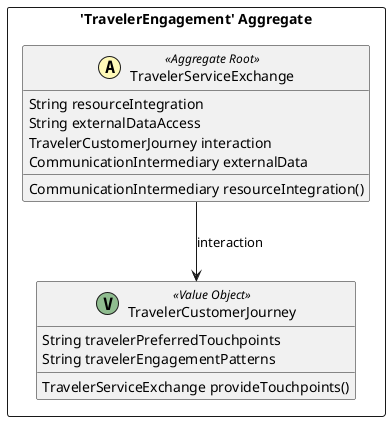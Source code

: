 @startuml

skinparam componentStyle uml2

package "'TravelerEngagement' Aggregate" <<Rectangle>> {
	class TravelerCustomerJourney <<(V,DarkSeaGreen) Value Object>> {
		String travelerPreferredTouchpoints
		String travelerEngagementPatterns
		TravelerServiceExchange provideTouchpoints()
	}
	class TravelerServiceExchange <<(A,#fffab8) Aggregate Root>> {
		String resourceIntegration
		String externalDataAccess
		TravelerCustomerJourney interaction
		CommunicationIntermediary externalData
		CommunicationIntermediary resourceIntegration()
	}
}
TravelerServiceExchange --> TravelerCustomerJourney : interaction


@enduml
